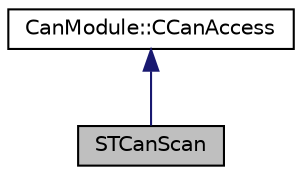 digraph "STCanScan"
{
 // LATEX_PDF_SIZE
  edge [fontname="Helvetica",fontsize="10",labelfontname="Helvetica",labelfontsize="10"];
  node [fontname="Helvetica",fontsize="10",shape=record];
  Node1 [label="STCanScan",height=0.2,width=0.4,color="black", fillcolor="grey75", style="filled", fontcolor="black",tooltip=" "];
  Node2 -> Node1 [dir="back",color="midnightblue",fontsize="10",style="solid",fontname="Helvetica"];
  Node2 [label="CanModule::CCanAccess",height=0.2,width=0.4,color="black", fillcolor="white", style="filled",URL="$classCanModule_1_1CCanAccess.html",tooltip=" "];
}

